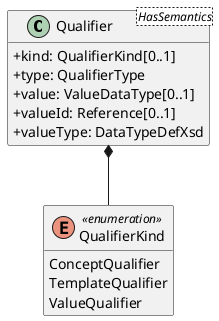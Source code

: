 @startuml
skinparam classAttributeIconSize 0
hide methods

class Qualifier<HasSemantics> {
  +kind: QualifierKind[0..1] 
  +type: QualifierType 
  +value: ValueDataType[0..1] 
  +valueId: Reference[0..1] 
  +valueType: DataTypeDefXsd 
}
enum QualifierKind <<enumeration>> {
  ConceptQualifier
  TemplateQualifier
  ValueQualifier
}
Qualifier *-- QualifierKind
@enduml